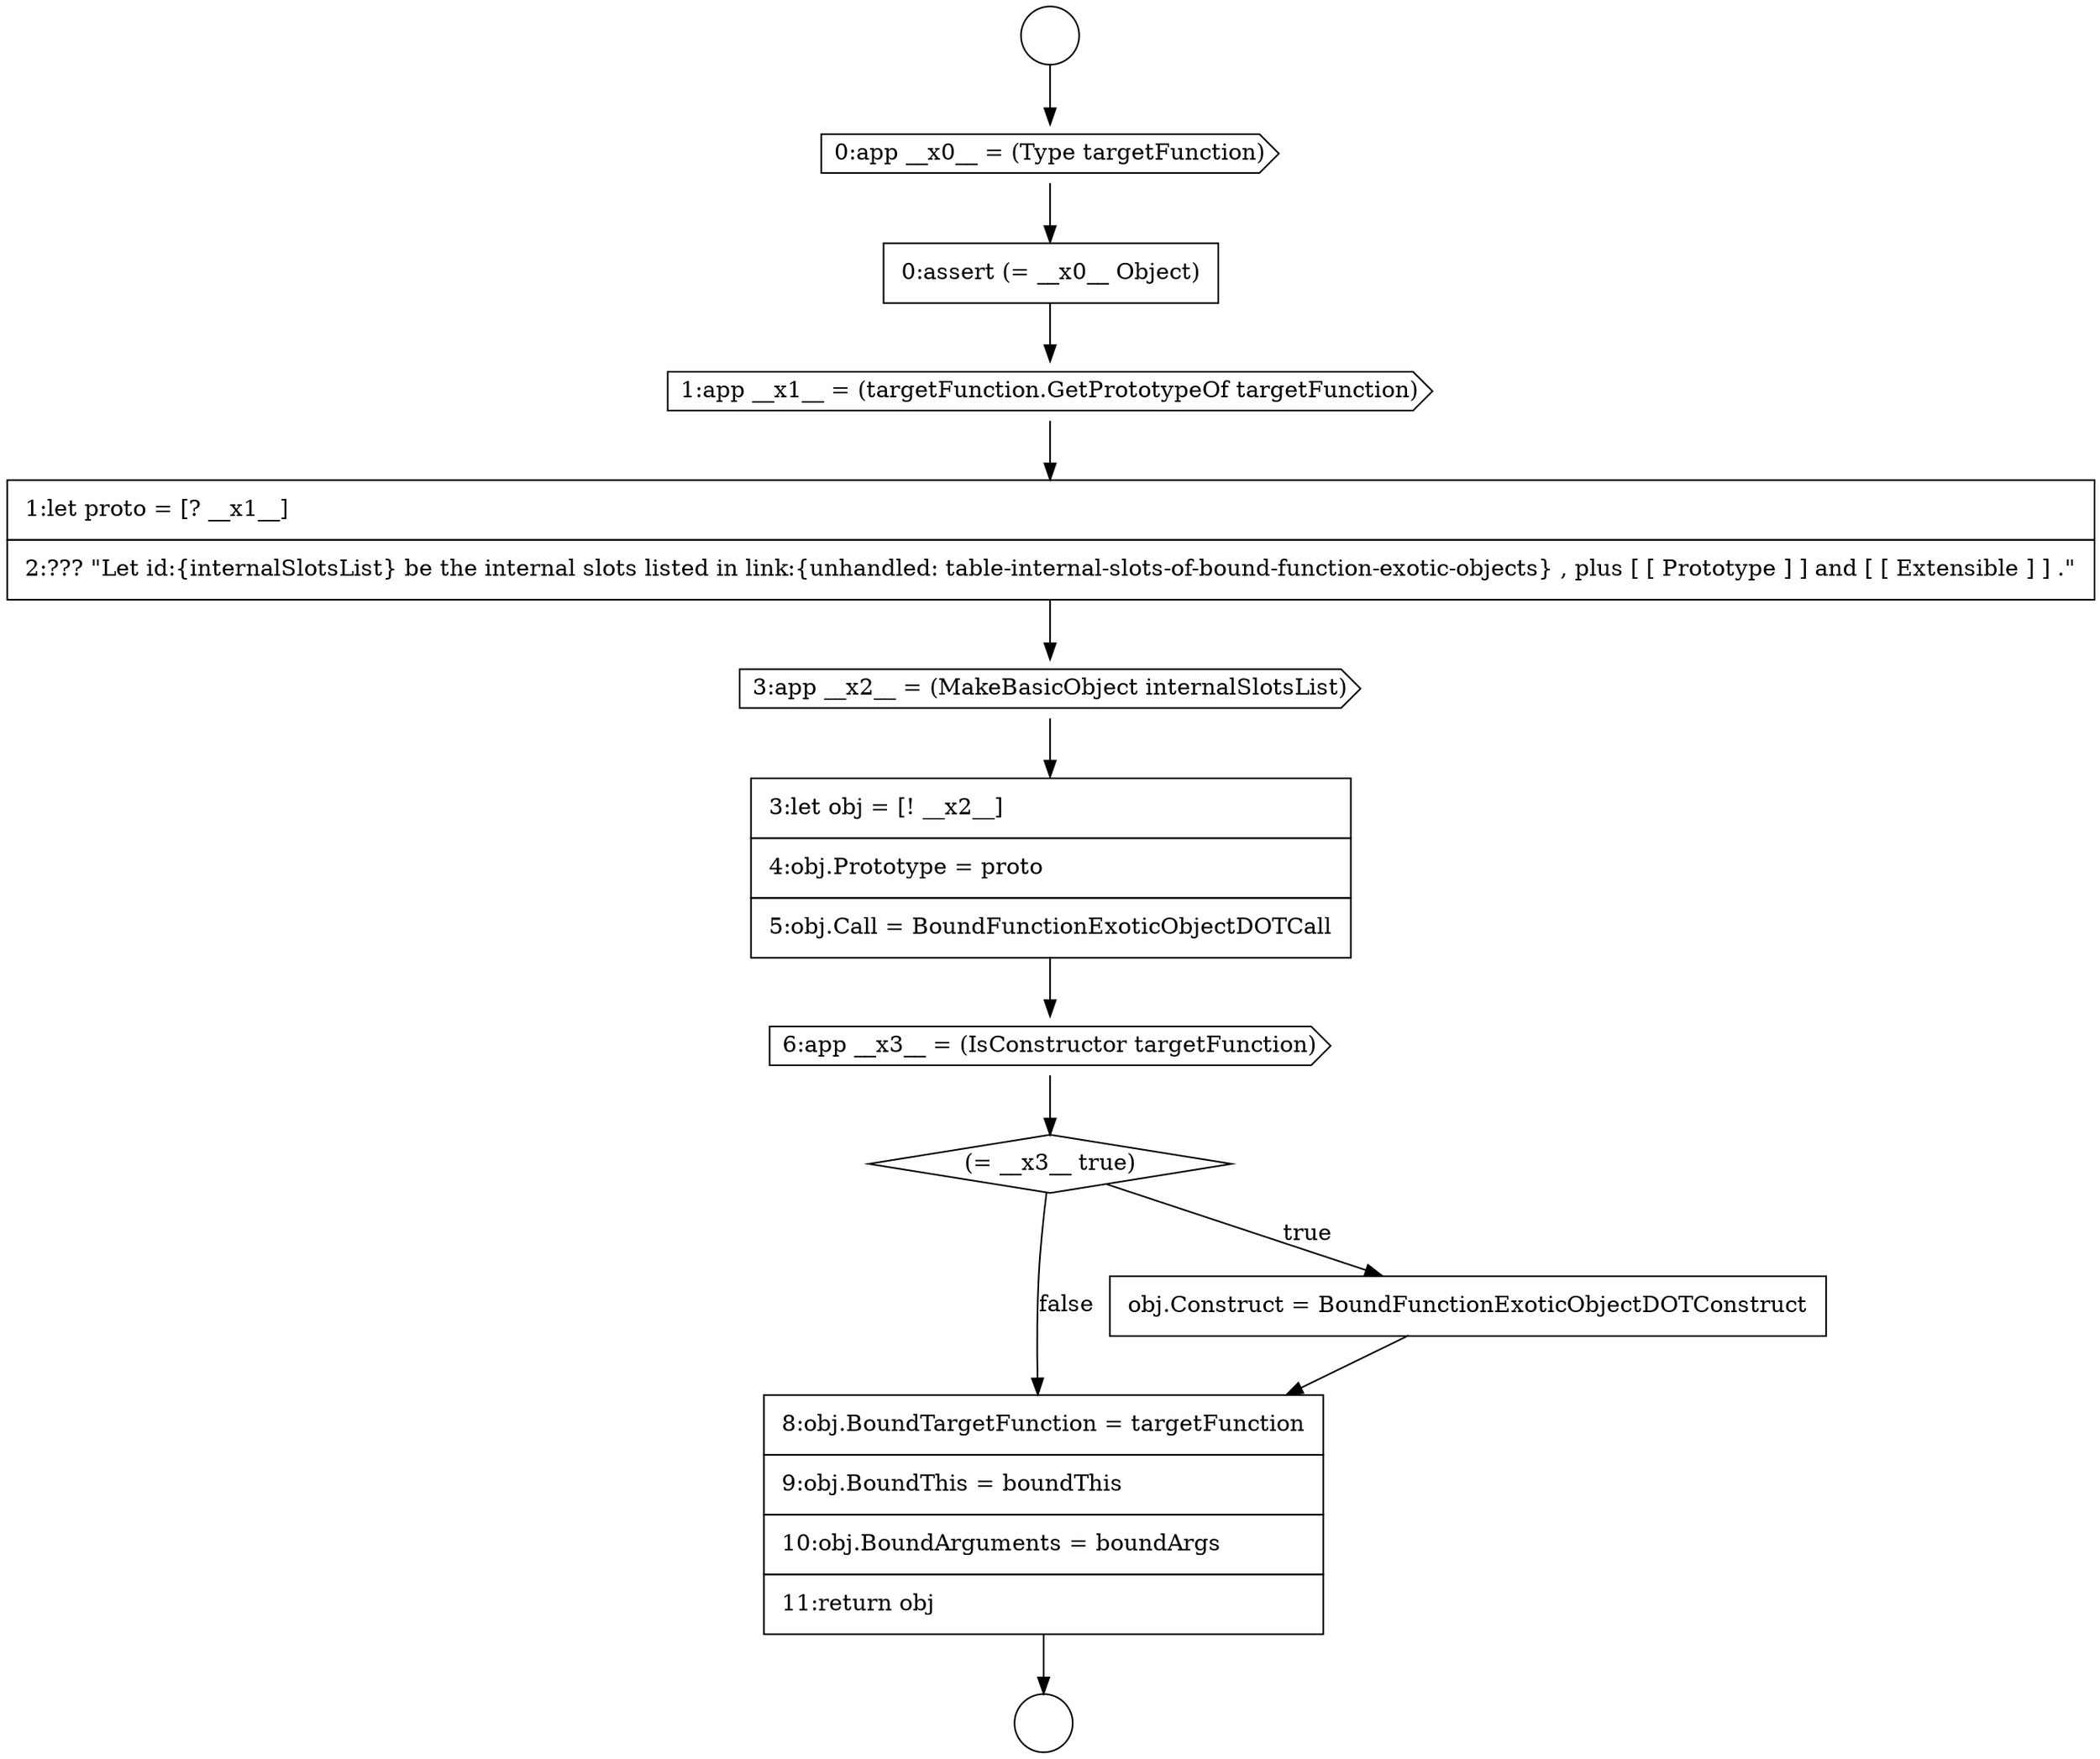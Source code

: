 digraph {
  node2574 [shape=circle label=" " color="black" fillcolor="white" style=filled]
  node2577 [shape=none, margin=0, label=<<font color="black">
    <table border="0" cellborder="1" cellspacing="0" cellpadding="10">
      <tr><td align="left">0:assert (= __x0__ Object)</td></tr>
    </table>
  </font>> color="black" fillcolor="white" style=filled]
  node2581 [shape=none, margin=0, label=<<font color="black">
    <table border="0" cellborder="1" cellspacing="0" cellpadding="10">
      <tr><td align="left">3:let obj = [! __x2__]</td></tr>
      <tr><td align="left">4:obj.Prototype = proto</td></tr>
      <tr><td align="left">5:obj.Call = BoundFunctionExoticObjectDOTCall</td></tr>
    </table>
  </font>> color="black" fillcolor="white" style=filled]
  node2585 [shape=none, margin=0, label=<<font color="black">
    <table border="0" cellborder="1" cellspacing="0" cellpadding="10">
      <tr><td align="left">8:obj.BoundTargetFunction = targetFunction</td></tr>
      <tr><td align="left">9:obj.BoundThis = boundThis</td></tr>
      <tr><td align="left">10:obj.BoundArguments = boundArgs</td></tr>
      <tr><td align="left">11:return obj</td></tr>
    </table>
  </font>> color="black" fillcolor="white" style=filled]
  node2578 [shape=cds, label=<<font color="black">1:app __x1__ = (targetFunction.GetPrototypeOf targetFunction)</font>> color="black" fillcolor="white" style=filled]
  node2582 [shape=cds, label=<<font color="black">6:app __x3__ = (IsConstructor targetFunction)</font>> color="black" fillcolor="white" style=filled]
  node2576 [shape=cds, label=<<font color="black">0:app __x0__ = (Type targetFunction)</font>> color="black" fillcolor="white" style=filled]
  node2583 [shape=diamond, label=<<font color="black">(= __x3__ true)</font>> color="black" fillcolor="white" style=filled]
  node2580 [shape=cds, label=<<font color="black">3:app __x2__ = (MakeBasicObject internalSlotsList)</font>> color="black" fillcolor="white" style=filled]
  node2575 [shape=circle label=" " color="black" fillcolor="white" style=filled]
  node2579 [shape=none, margin=0, label=<<font color="black">
    <table border="0" cellborder="1" cellspacing="0" cellpadding="10">
      <tr><td align="left">1:let proto = [? __x1__]</td></tr>
      <tr><td align="left">2:??? &quot;Let id:{internalSlotsList} be the internal slots listed in link:{unhandled: table-internal-slots-of-bound-function-exotic-objects} , plus [ [ Prototype ] ] and [ [ Extensible ] ] .&quot;</td></tr>
    </table>
  </font>> color="black" fillcolor="white" style=filled]
  node2584 [shape=none, margin=0, label=<<font color="black">
    <table border="0" cellborder="1" cellspacing="0" cellpadding="10">
      <tr><td align="left">obj.Construct = BoundFunctionExoticObjectDOTConstruct</td></tr>
    </table>
  </font>> color="black" fillcolor="white" style=filled]
  node2583 -> node2584 [label=<<font color="black">true</font>> color="black"]
  node2583 -> node2585 [label=<<font color="black">false</font>> color="black"]
  node2574 -> node2576 [ color="black"]
  node2584 -> node2585 [ color="black"]
  node2585 -> node2575 [ color="black"]
  node2582 -> node2583 [ color="black"]
  node2581 -> node2582 [ color="black"]
  node2578 -> node2579 [ color="black"]
  node2579 -> node2580 [ color="black"]
  node2580 -> node2581 [ color="black"]
  node2577 -> node2578 [ color="black"]
  node2576 -> node2577 [ color="black"]
}
